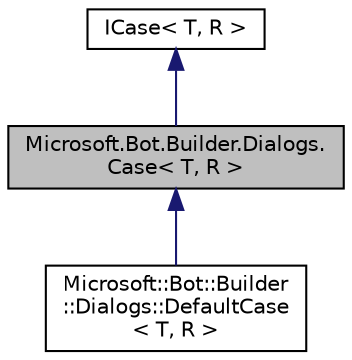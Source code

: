 digraph "Microsoft.Bot.Builder.Dialogs.Case&lt; T, R &gt;"
{
  edge [fontname="Helvetica",fontsize="10",labelfontname="Helvetica",labelfontsize="10"];
  node [fontname="Helvetica",fontsize="10",shape=record];
  Node1 [label="Microsoft.Bot.Builder.Dialogs.\lCase\< T, R \>",height=0.2,width=0.4,color="black", fillcolor="grey75", style="filled", fontcolor="black"];
  Node2 -> Node1 [dir="back",color="midnightblue",fontsize="10",style="solid",fontname="Helvetica"];
  Node2 [label="ICase\< T, R \>",height=0.2,width=0.4,color="black", fillcolor="white", style="filled",URL="$d8/d03/interface_microsoft_1_1_bot_1_1_builder_1_1_dialogs_1_1_i_case.html"];
  Node1 -> Node3 [dir="back",color="midnightblue",fontsize="10",style="solid",fontname="Helvetica"];
  Node3 [label="Microsoft::Bot::Builder\l::Dialogs::DefaultCase\l\< T, R \>",height=0.2,width=0.4,color="black", fillcolor="white", style="filled",URL="$d3/dcb/class_microsoft_1_1_bot_1_1_builder_1_1_dialogs_1_1_default_case.html",tooltip="The default case for switch. ICase<T, R> "];
}
